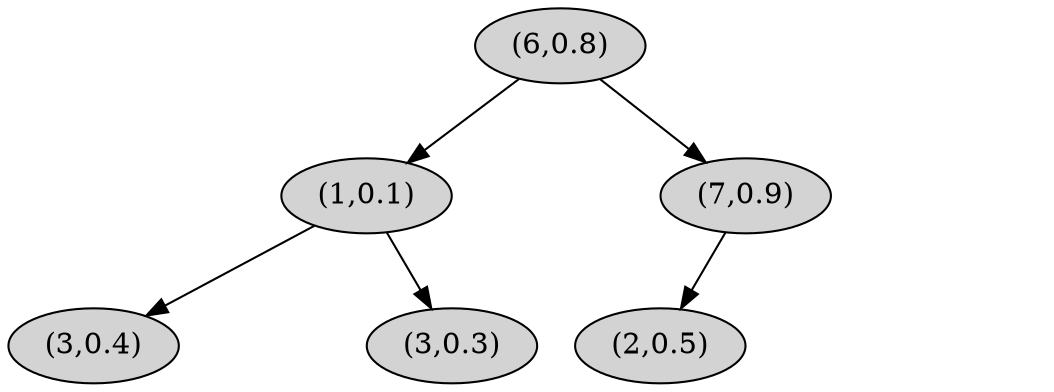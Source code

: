 digraph G {
  node [style=filled];
  N0 [label = "(6,0.8)"];
  N0 -> N1;
  N1 [label = "(1,0.1)"];
  N1 -> N2;
  N2 [label = "(3,0.4)"];
  C1 [label=1, style = invis];
  N1-> C1 [style=invis];
  N1 -> N3;
  N3 [label = "(3,0.3)"];
  C0 [label=0, style = invis];
  N0-> C0 [style=invis];
  N0 -> N4;
  N4 [label = "(7,0.9)"];
  N4 -> N5;
  N5 [label = "(2,0.5)"];
  D4 [label=4, style = invis];
  N4-> D4 [style=invis];
  C4 [label=4, style = invis];
  N4-> C4 [style=invis];
}

